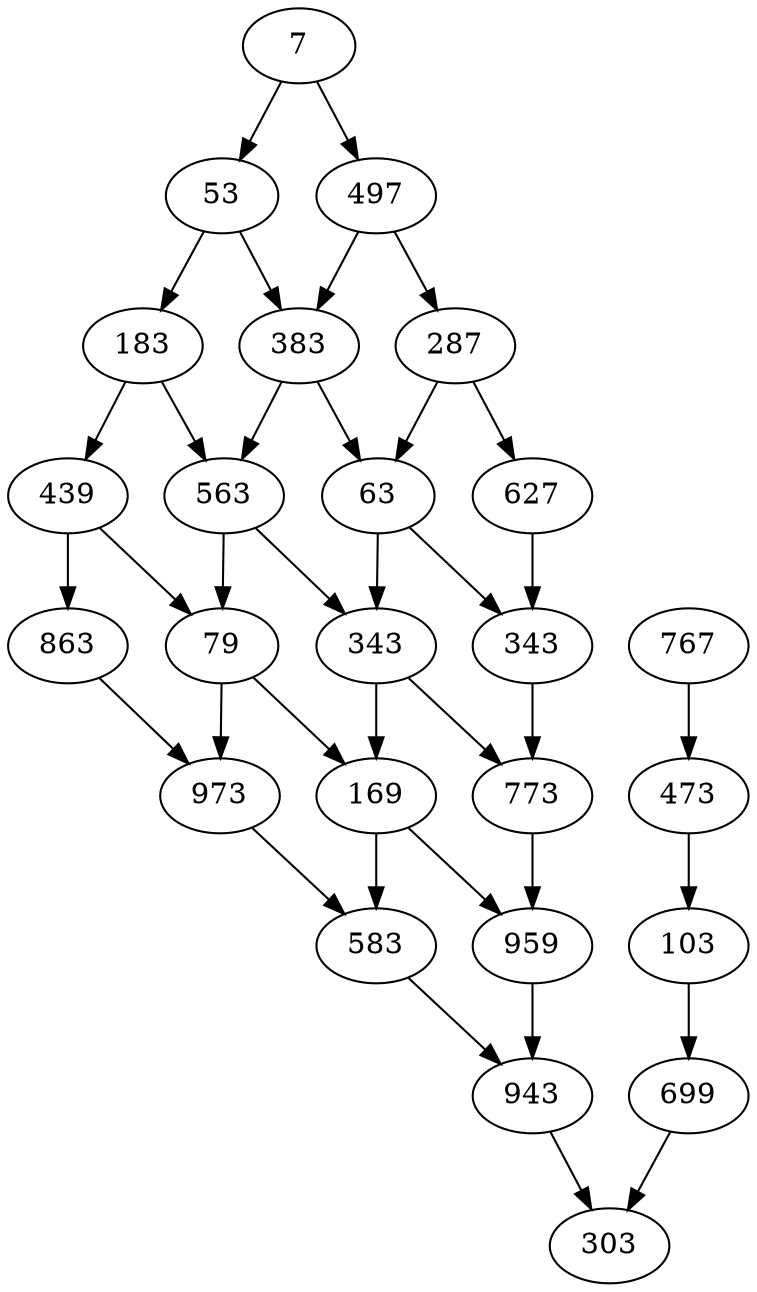 digraph G {
    0 [label="7"];
    1 [label="53"];
    2 [label="183"];
    3 [label="439"];
    4 [label="863"];
    5 [label="497"];
    6 [label="383"];
    7 [label="563"];
    8 [label="79"];
    9 [label="973"];
    10 [label="287"];
    11 [label="63"];
    12 [label="343"];
    13 [label="169"];
    14 [label="583"];
    15 [label="627"];
    16 [label="343"];
    17 [label="773"];
    18 [label="959"];
    19 [label="943"];
    20 [label="767"];
    21 [label="473"];
    22 [label="103"];
    23 [label="699"];
    24 [label="303"];

    0 -> 1;
    0 -> 5;
    1 -> 2;
    1 -> 6;
    2 -> 3;
    2 -> 7;
    3 -> 4;
    3 -> 8;
    4 -> 9;
    5 -> 6;
    5 -> 10;
    6 -> 7;
    6 -> 11;
    7 -> 8;
    7 -> 12;
    8 -> 9;
    8 -> 13;
    9 -> 14;
    10 -> 11;
    10 -> 15;
    11 -> 12;
    11 -> 16;
    12 -> 13;
    12 -> 17;
    13 -> 14;  
    13 -> 18;
    14 -> 19;
    15 -> 16;
    16 -> 17;
    17 -> 18;
    18 -> 19;
    19 -> 24;
    20 -> 21;
    21 -> 22;
    22 -> 23;
    23 -> 24;

}
